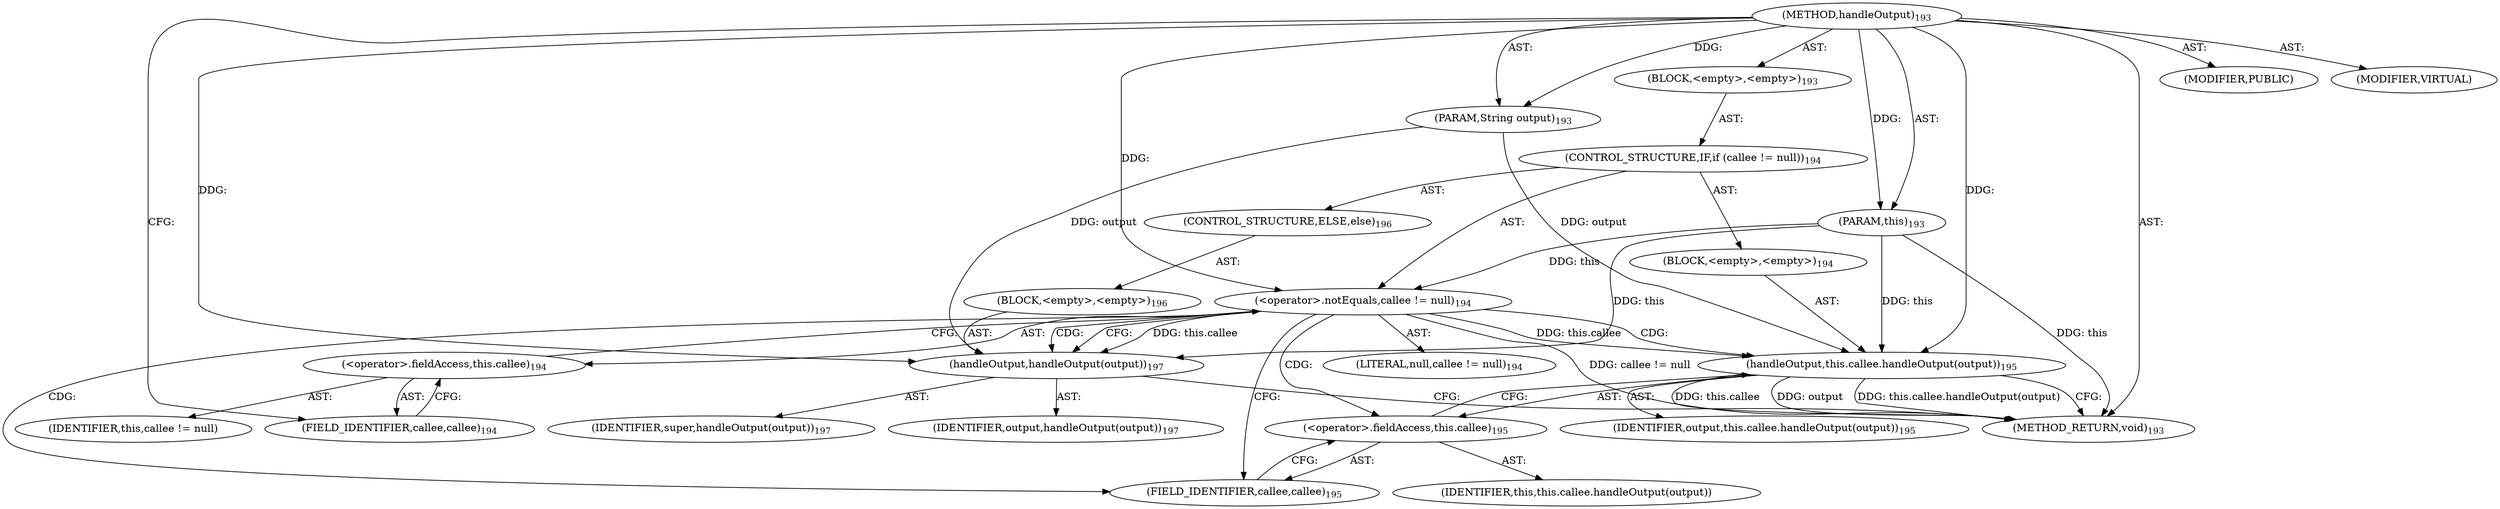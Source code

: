 digraph "handleOutput" {  
"111669149704" [label = <(METHOD,handleOutput)<SUB>193</SUB>> ]
"115964117005" [label = <(PARAM,this)<SUB>193</SUB>> ]
"115964117006" [label = <(PARAM,String output)<SUB>193</SUB>> ]
"25769803790" [label = <(BLOCK,&lt;empty&gt;,&lt;empty&gt;)<SUB>193</SUB>> ]
"47244640261" [label = <(CONTROL_STRUCTURE,IF,if (callee != null))<SUB>194</SUB>> ]
"30064771134" [label = <(&lt;operator&gt;.notEquals,callee != null)<SUB>194</SUB>> ]
"30064771135" [label = <(&lt;operator&gt;.fieldAccess,this.callee)<SUB>194</SUB>> ]
"68719476778" [label = <(IDENTIFIER,this,callee != null)> ]
"55834574872" [label = <(FIELD_IDENTIFIER,callee,callee)<SUB>194</SUB>> ]
"90194313224" [label = <(LITERAL,null,callee != null)<SUB>194</SUB>> ]
"25769803791" [label = <(BLOCK,&lt;empty&gt;,&lt;empty&gt;)<SUB>194</SUB>> ]
"30064771136" [label = <(handleOutput,this.callee.handleOutput(output))<SUB>195</SUB>> ]
"30064771137" [label = <(&lt;operator&gt;.fieldAccess,this.callee)<SUB>195</SUB>> ]
"68719476779" [label = <(IDENTIFIER,this,this.callee.handleOutput(output))> ]
"55834574873" [label = <(FIELD_IDENTIFIER,callee,callee)<SUB>195</SUB>> ]
"68719476780" [label = <(IDENTIFIER,output,this.callee.handleOutput(output))<SUB>195</SUB>> ]
"47244640262" [label = <(CONTROL_STRUCTURE,ELSE,else)<SUB>196</SUB>> ]
"25769803792" [label = <(BLOCK,&lt;empty&gt;,&lt;empty&gt;)<SUB>196</SUB>> ]
"30064771138" [label = <(handleOutput,handleOutput(output))<SUB>197</SUB>> ]
"68719476781" [label = <(IDENTIFIER,super,handleOutput(output))<SUB>197</SUB>> ]
"68719476782" [label = <(IDENTIFIER,output,handleOutput(output))<SUB>197</SUB>> ]
"133143986196" [label = <(MODIFIER,PUBLIC)> ]
"133143986197" [label = <(MODIFIER,VIRTUAL)> ]
"128849018888" [label = <(METHOD_RETURN,void)<SUB>193</SUB>> ]
  "111669149704" -> "115964117005"  [ label = "AST: "] 
  "111669149704" -> "115964117006"  [ label = "AST: "] 
  "111669149704" -> "25769803790"  [ label = "AST: "] 
  "111669149704" -> "133143986196"  [ label = "AST: "] 
  "111669149704" -> "133143986197"  [ label = "AST: "] 
  "111669149704" -> "128849018888"  [ label = "AST: "] 
  "25769803790" -> "47244640261"  [ label = "AST: "] 
  "47244640261" -> "30064771134"  [ label = "AST: "] 
  "47244640261" -> "25769803791"  [ label = "AST: "] 
  "47244640261" -> "47244640262"  [ label = "AST: "] 
  "30064771134" -> "30064771135"  [ label = "AST: "] 
  "30064771134" -> "90194313224"  [ label = "AST: "] 
  "30064771135" -> "68719476778"  [ label = "AST: "] 
  "30064771135" -> "55834574872"  [ label = "AST: "] 
  "25769803791" -> "30064771136"  [ label = "AST: "] 
  "30064771136" -> "30064771137"  [ label = "AST: "] 
  "30064771136" -> "68719476780"  [ label = "AST: "] 
  "30064771137" -> "68719476779"  [ label = "AST: "] 
  "30064771137" -> "55834574873"  [ label = "AST: "] 
  "47244640262" -> "25769803792"  [ label = "AST: "] 
  "25769803792" -> "30064771138"  [ label = "AST: "] 
  "30064771138" -> "68719476781"  [ label = "AST: "] 
  "30064771138" -> "68719476782"  [ label = "AST: "] 
  "30064771134" -> "55834574873"  [ label = "CFG: "] 
  "30064771134" -> "30064771138"  [ label = "CFG: "] 
  "30064771135" -> "30064771134"  [ label = "CFG: "] 
  "30064771136" -> "128849018888"  [ label = "CFG: "] 
  "55834574872" -> "30064771135"  [ label = "CFG: "] 
  "30064771137" -> "30064771136"  [ label = "CFG: "] 
  "30064771138" -> "128849018888"  [ label = "CFG: "] 
  "55834574873" -> "30064771137"  [ label = "CFG: "] 
  "111669149704" -> "55834574872"  [ label = "CFG: "] 
  "115964117005" -> "128849018888"  [ label = "DDG: this"] 
  "30064771134" -> "128849018888"  [ label = "DDG: callee != null"] 
  "30064771136" -> "128849018888"  [ label = "DDG: this.callee"] 
  "30064771136" -> "128849018888"  [ label = "DDG: output"] 
  "30064771136" -> "128849018888"  [ label = "DDG: this.callee.handleOutput(output)"] 
  "111669149704" -> "115964117005"  [ label = "DDG: "] 
  "111669149704" -> "115964117006"  [ label = "DDG: "] 
  "115964117005" -> "30064771134"  [ label = "DDG: this"] 
  "111669149704" -> "30064771134"  [ label = "DDG: "] 
  "115964117005" -> "30064771136"  [ label = "DDG: this"] 
  "30064771134" -> "30064771136"  [ label = "DDG: this.callee"] 
  "115964117006" -> "30064771136"  [ label = "DDG: output"] 
  "111669149704" -> "30064771136"  [ label = "DDG: "] 
  "115964117005" -> "30064771138"  [ label = "DDG: this"] 
  "30064771134" -> "30064771138"  [ label = "DDG: this.callee"] 
  "111669149704" -> "30064771138"  [ label = "DDG: "] 
  "115964117006" -> "30064771138"  [ label = "DDG: output"] 
  "30064771134" -> "55834574873"  [ label = "CDG: "] 
  "30064771134" -> "30064771138"  [ label = "CDG: "] 
  "30064771134" -> "30064771137"  [ label = "CDG: "] 
  "30064771134" -> "30064771136"  [ label = "CDG: "] 
}
